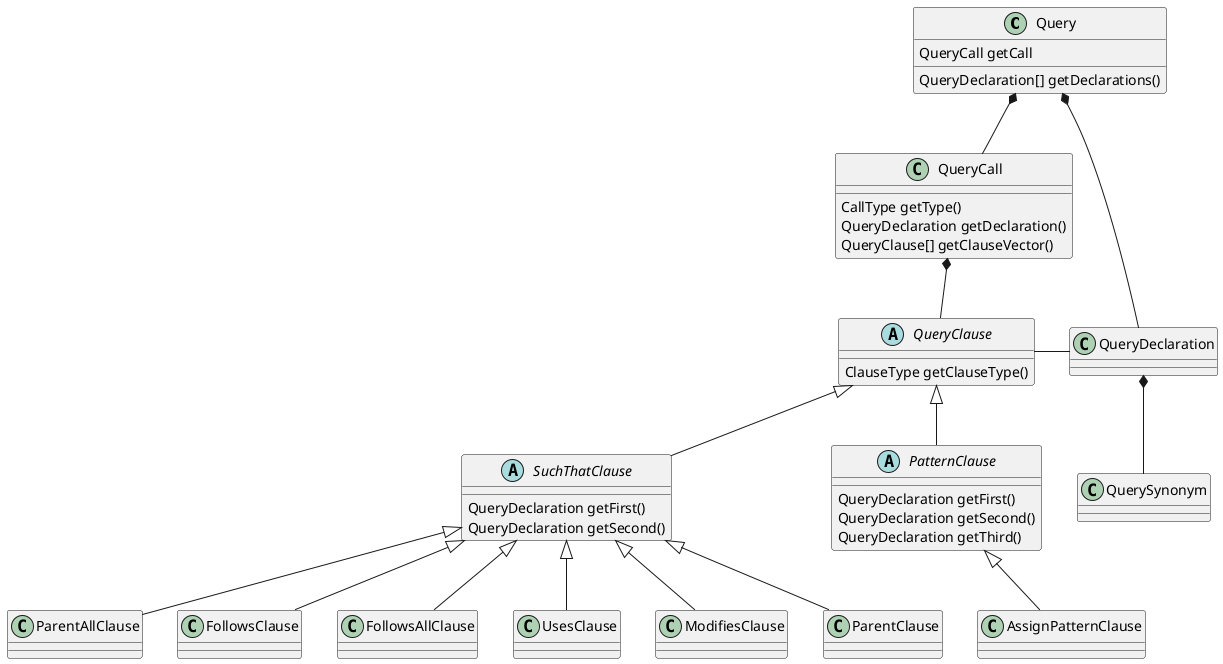 @startuml

class Query {
    QueryDeclaration[] getDeclarations()
    QueryCall getCall
}

class QueryDeclaration{
}

class QuerySynonym{
}
class QueryCall {
    CallType getType()
    QueryDeclaration getDeclaration()
    QueryClause[] getClauseVector()
}

abstract class QueryClause {
    ClauseType getClauseType()
}

abstract class SuchThatClause {
    QueryDeclaration getFirst()
    QueryDeclaration getSecond()
}
class ParentClause {
}
class ParentAllClause {
}
class FollowsClause {
}
class FollowsAllClause {
}
class UsesClause {
}
class ModifiesClause {
}

abstract class PatternClause {
    QueryDeclaration getFirst()
    QueryDeclaration getSecond()
    QueryDeclaration getThird()
}
class AssignPatternClause {
}

Query *-down- QueryDeclaration
Query *-down- QueryCall

QueryDeclaration *-down- QuerySynonym

QueryCall *-down- QueryClause

QueryClause -right- QueryDeclaration
QueryClause <|-down- SuchThatClause
QueryClause <|-down- PatternClause

SuchThatClause <|-down- ParentClause
SuchThatClause <|-down- ParentAllClause
SuchThatClause <|-down- FollowsClause
SuchThatClause <|-down- FollowsAllClause
SuchThatClause <|-down- UsesClause
SuchThatClause <|-down- ModifiesClause

PatternClause <|-down- AssignPatternClause
@enduml